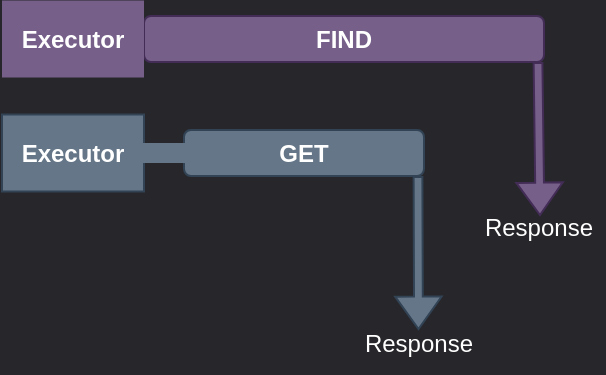 <mxfile version="21.3.1" type="device">
  <diagram name="Page-1" id="N6kxrhefns0E2QWnXthw">
    <mxGraphModel dx="1390" dy="766" grid="0" gridSize="10" guides="1" tooltips="1" connect="1" arrows="1" fold="1" page="1" pageScale="1" pageWidth="1600" pageHeight="900" background="#27262b" math="0" shadow="0">
      <root>
        <mxCell id="0" />
        <mxCell id="1" parent="0" />
        <mxCell id="uCiZX_TGuEFDP9uTmNpH-5" value="&lt;font color=&quot;#ffffff&quot;&gt;&lt;b&gt;FIND&lt;/b&gt;&lt;/font&gt;" style="rounded=1;whiteSpace=wrap;html=1;fillColor=#76608a;strokeColor=#432D57;fontColor=#ffffff;rotation=0;" vertex="1" parent="1">
          <mxGeometry x="553" y="230" width="200" height="23" as="geometry" />
        </mxCell>
        <mxCell id="uCiZX_TGuEFDP9uTmNpH-6" value="&lt;b&gt;GET&lt;/b&gt;" style="rounded=1;whiteSpace=wrap;html=1;fillColor=#647687;strokeColor=#314354;fontColor=#ffffff;rotation=0;" vertex="1" parent="1">
          <mxGeometry x="573" y="287" width="120" height="23" as="geometry" />
        </mxCell>
        <mxCell id="uCiZX_TGuEFDP9uTmNpH-27" value="" style="shape=flexArrow;endArrow=classic;html=1;rounded=0;width=4.4;endSize=5.068;endWidth=17.84;fillColor=#647687;strokeColor=#314354;entryX=0.25;entryY=0;entryDx=0;entryDy=0;" edge="1" parent="1">
          <mxGeometry width="50" height="50" relative="1" as="geometry">
            <mxPoint x="690" y="310" as="sourcePoint" />
            <mxPoint x="690.25" y="387" as="targetPoint" />
          </mxGeometry>
        </mxCell>
        <mxCell id="uCiZX_TGuEFDP9uTmNpH-28" value="" style="shape=flexArrow;endArrow=classic;html=1;rounded=0;width=4.4;endSize=5.068;endWidth=17.84;fillColor=#76608a;strokeColor=#432D57;" edge="1" parent="1">
          <mxGeometry width="50" height="50" relative="1" as="geometry">
            <mxPoint x="750" y="253" as="sourcePoint" />
            <mxPoint x="751" y="330" as="targetPoint" />
          </mxGeometry>
        </mxCell>
        <mxCell id="uCiZX_TGuEFDP9uTmNpH-32" value="&lt;div align=&quot;center&quot;&gt;&lt;font color=&quot;#ffffff&quot;&gt;Response&lt;br&gt;&lt;/font&gt;&lt;/div&gt;" style="text;html=1;strokeColor=none;fillColor=none;align=center;verticalAlign=middle;whiteSpace=wrap;rounded=0;" vertex="1" parent="1">
          <mxGeometry x="658" y="380" width="65" height="28" as="geometry" />
        </mxCell>
        <mxCell id="uCiZX_TGuEFDP9uTmNpH-33" value="&lt;div align=&quot;center&quot;&gt;&lt;font color=&quot;#ffffff&quot;&gt;Response&lt;br&gt;&lt;/font&gt;&lt;/div&gt;" style="text;html=1;strokeColor=none;fillColor=none;align=center;verticalAlign=middle;whiteSpace=wrap;rounded=0;" vertex="1" parent="1">
          <mxGeometry x="718" y="322" width="65" height="28" as="geometry" />
        </mxCell>
        <mxCell id="uCiZX_TGuEFDP9uTmNpH-34" value="&lt;b&gt;Executor&lt;/b&gt;" style="text;html=1;strokeColor=none;fillColor=#76608a;align=center;verticalAlign=middle;whiteSpace=wrap;rounded=0;fontColor=#ffffff;" vertex="1" parent="1">
          <mxGeometry x="482" y="222.25" width="71" height="38.5" as="geometry" />
        </mxCell>
        <mxCell id="uCiZX_TGuEFDP9uTmNpH-35" value="&lt;b&gt;Executor&lt;/b&gt;" style="text;html=1;strokeColor=#314354;fillColor=#647687;align=center;verticalAlign=middle;whiteSpace=wrap;rounded=0;fontColor=#ffffff;" vertex="1" parent="1">
          <mxGeometry x="482" y="279.25" width="71" height="38.5" as="geometry" />
        </mxCell>
        <mxCell id="uCiZX_TGuEFDP9uTmNpH-36" value="" style="rounded=1;whiteSpace=wrap;html=1;fillColor=#647687;strokeColor=none;fontColor=#ffffff;rotation=0;" vertex="1" parent="1">
          <mxGeometry x="551" y="293.5" width="36" height="10" as="geometry" />
        </mxCell>
      </root>
    </mxGraphModel>
  </diagram>
</mxfile>
